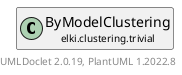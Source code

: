 @startuml
    remove .*\.(Instance|Par|Parameterizer|Factory)$
    set namespaceSeparator none
    hide empty fields
    hide empty methods

    class "<size:14>ByModelClustering.Par\n<size:10>elki.clustering.trivial" as elki.clustering.trivial.ByModelClustering.Par [[ByModelClustering.Par.html]] {
        {static} +NOISE_ID: OptionID
        #noisepat: Pattern
        +configure(Parameterization): void
        +make(): ByModelClustering
    }

    interface "<size:14>Parameterizer\n<size:10>elki.utilities.optionhandling" as elki.utilities.optionhandling.Parameterizer [[../../utilities/optionhandling/Parameterizer.html]] {
        {abstract} +make(): Object
    }
    class "<size:14>ByModelClustering\n<size:10>elki.clustering.trivial" as elki.clustering.trivial.ByModelClustering [[ByModelClustering.html]]

    elki.utilities.optionhandling.Parameterizer <|.. elki.clustering.trivial.ByModelClustering.Par
    elki.clustering.trivial.ByModelClustering +-- elki.clustering.trivial.ByModelClustering.Par

    center footer UMLDoclet 2.0.19, PlantUML 1.2022.8
@enduml
